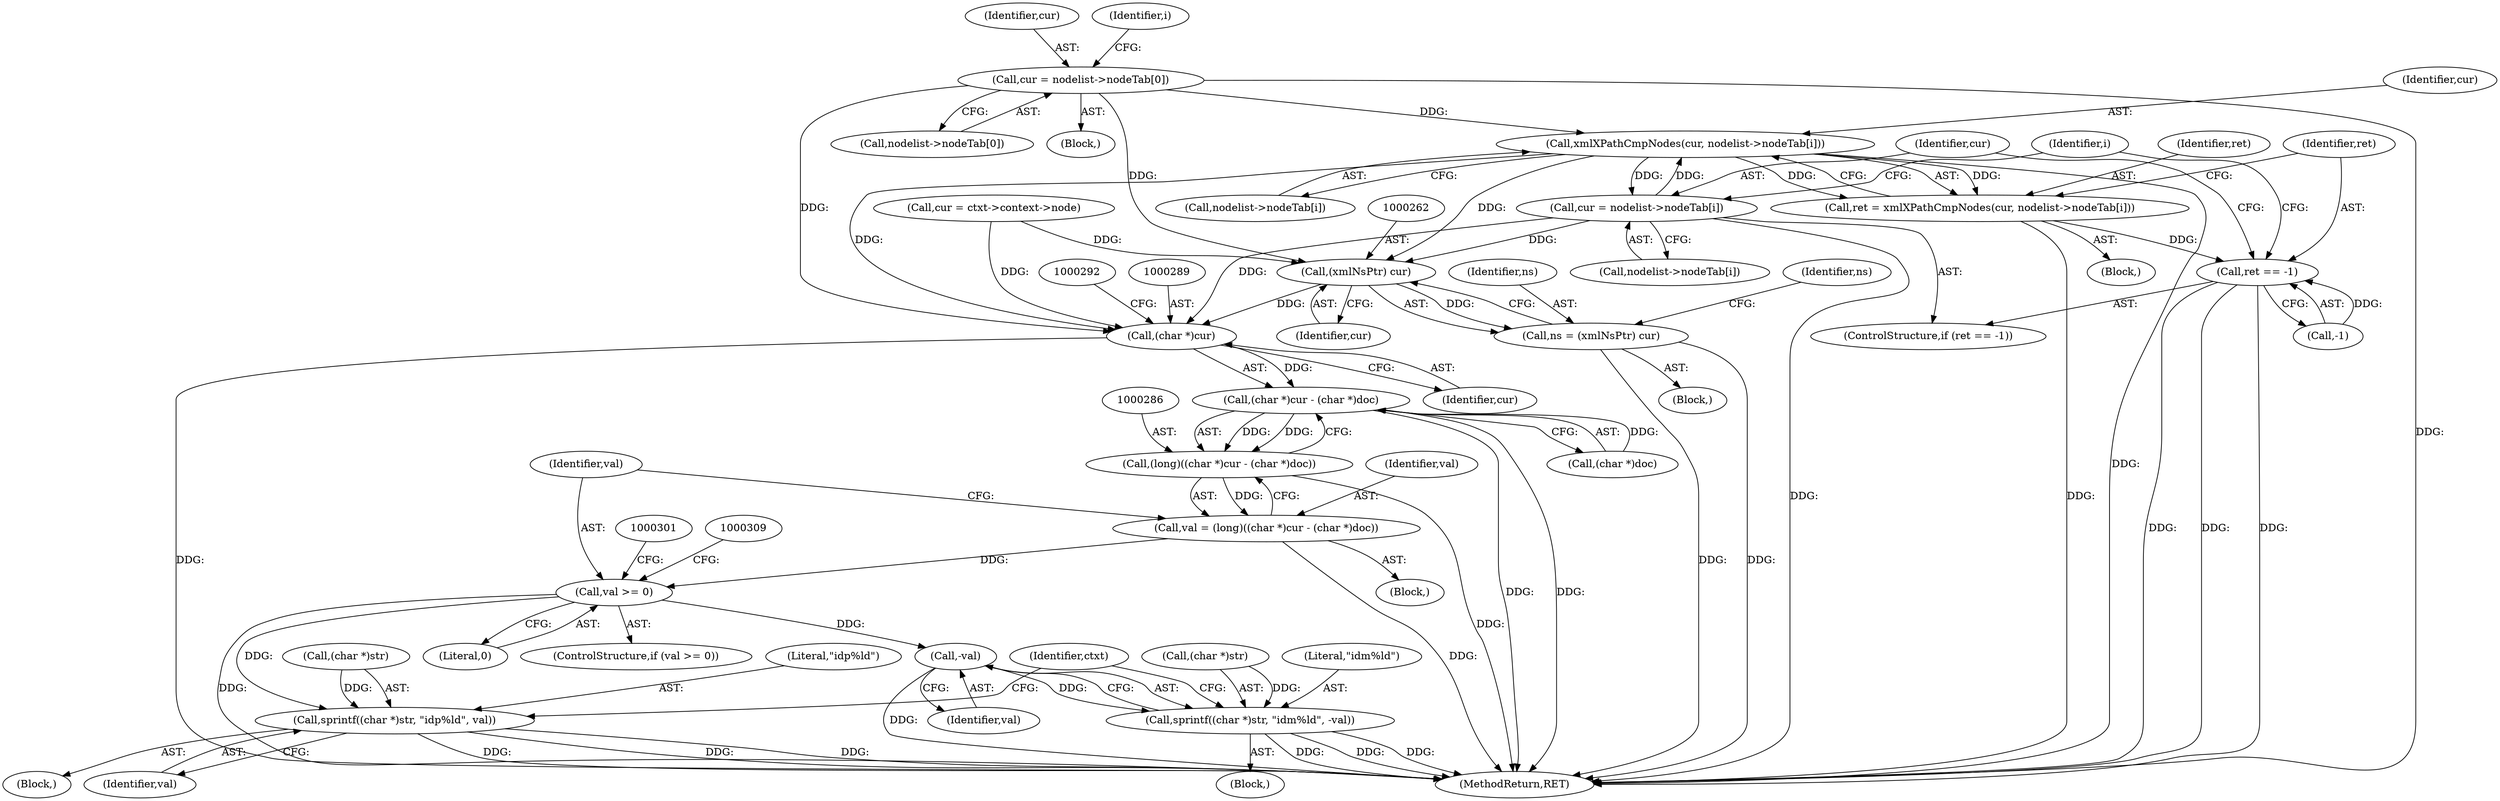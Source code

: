 digraph "0_Chrome_e741149a6b7872a2bf1f2b6cc0a56e836592fb77@array" {
"1000209" [label="(Call,xmlXPathCmpNodes(cur, nodelist->nodeTab[i]))"];
"1000188" [label="(Call,cur = nodelist->nodeTab[0])"];
"1000221" [label="(Call,cur = nodelist->nodeTab[i])"];
"1000209" [label="(Call,xmlXPathCmpNodes(cur, nodelist->nodeTab[i]))"];
"1000207" [label="(Call,ret = xmlXPathCmpNodes(cur, nodelist->nodeTab[i]))"];
"1000217" [label="(Call,ret == -1)"];
"1000261" [label="(Call,(xmlNsPtr) cur)"];
"1000259" [label="(Call,ns = (xmlNsPtr) cur)"];
"1000288" [label="(Call,(char *)cur)"];
"1000287" [label="(Call,(char *)cur - (char *)doc)"];
"1000285" [label="(Call,(long)((char *)cur - (char *)doc))"];
"1000283" [label="(Call,val = (long)((char *)cur - (char *)doc))"];
"1000295" [label="(Call,val >= 0)"];
"1000299" [label="(Call,sprintf((char *)str, \"idp%ld\", val))"];
"1000312" [label="(Call,-val)"];
"1000307" [label="(Call,sprintf((char *)str, \"idm%ld\", -val))"];
"1000290" [label="(Identifier,cur)"];
"1000219" [label="(Call,-1)"];
"1000283" [label="(Call,val = (long)((char *)cur - (char *)doc))"];
"1000300" [label="(Call,(char *)str)"];
"1000311" [label="(Literal,\"idm%ld\")"];
"1000209" [label="(Call,xmlXPathCmpNodes(cur, nodelist->nodeTab[i]))"];
"1000189" [label="(Identifier,cur)"];
"1000285" [label="(Call,(long)((char *)cur - (char *)doc))"];
"1000222" [label="(Identifier,cur)"];
"1000287" [label="(Call,(char *)cur - (char *)doc)"];
"1000257" [label="(Block,)"];
"1000303" [label="(Literal,\"idp%ld\")"];
"1000221" [label="(Call,cur = nodelist->nodeTab[i])"];
"1000315" [label="(Identifier,ctxt)"];
"1000304" [label="(Identifier,val)"];
"1000284" [label="(Identifier,val)"];
"1000296" [label="(Identifier,val)"];
"1000206" [label="(Block,)"];
"1000295" [label="(Call,val >= 0)"];
"1000197" [label="(Identifier,i)"];
"1000306" [label="(Block,)"];
"1000218" [label="(Identifier,ret)"];
"1000318" [label="(MethodReturn,RET)"];
"1000288" [label="(Call,(char *)cur)"];
"1000261" [label="(Call,(xmlNsPtr) cur)"];
"1000299" [label="(Call,sprintf((char *)str, \"idp%ld\", val))"];
"1000297" [label="(Literal,0)"];
"1000294" [label="(ControlStructure,if (val >= 0))"];
"1000190" [label="(Call,nodelist->nodeTab[0])"];
"1000312" [label="(Call,-val)"];
"1000117" [label="(Call,cur = ctxt->context->node)"];
"1000208" [label="(Identifier,ret)"];
"1000223" [label="(Call,nodelist->nodeTab[i])"];
"1000259" [label="(Call,ns = (xmlNsPtr) cur)"];
"1000263" [label="(Identifier,cur)"];
"1000308" [label="(Call,(char *)str)"];
"1000188" [label="(Call,cur = nodelist->nodeTab[0])"];
"1000307" [label="(Call,sprintf((char *)str, \"idm%ld\", -val))"];
"1000267" [label="(Identifier,ns)"];
"1000211" [label="(Call,nodelist->nodeTab[i])"];
"1000298" [label="(Block,)"];
"1000291" [label="(Call,(char *)doc)"];
"1000207" [label="(Call,ret = xmlXPathCmpNodes(cur, nodelist->nodeTab[i]))"];
"1000216" [label="(ControlStructure,if (ret == -1))"];
"1000205" [label="(Identifier,i)"];
"1000260" [label="(Identifier,ns)"];
"1000129" [label="(Block,)"];
"1000104" [label="(Block,)"];
"1000313" [label="(Identifier,val)"];
"1000210" [label="(Identifier,cur)"];
"1000217" [label="(Call,ret == -1)"];
"1000209" -> "1000207"  [label="AST: "];
"1000209" -> "1000211"  [label="CFG: "];
"1000210" -> "1000209"  [label="AST: "];
"1000211" -> "1000209"  [label="AST: "];
"1000207" -> "1000209"  [label="CFG: "];
"1000209" -> "1000318"  [label="DDG: "];
"1000209" -> "1000207"  [label="DDG: "];
"1000209" -> "1000207"  [label="DDG: "];
"1000188" -> "1000209"  [label="DDG: "];
"1000221" -> "1000209"  [label="DDG: "];
"1000209" -> "1000221"  [label="DDG: "];
"1000209" -> "1000261"  [label="DDG: "];
"1000209" -> "1000288"  [label="DDG: "];
"1000188" -> "1000129"  [label="AST: "];
"1000188" -> "1000190"  [label="CFG: "];
"1000189" -> "1000188"  [label="AST: "];
"1000190" -> "1000188"  [label="AST: "];
"1000197" -> "1000188"  [label="CFG: "];
"1000188" -> "1000318"  [label="DDG: "];
"1000188" -> "1000261"  [label="DDG: "];
"1000188" -> "1000288"  [label="DDG: "];
"1000221" -> "1000216"  [label="AST: "];
"1000221" -> "1000223"  [label="CFG: "];
"1000222" -> "1000221"  [label="AST: "];
"1000223" -> "1000221"  [label="AST: "];
"1000205" -> "1000221"  [label="CFG: "];
"1000221" -> "1000318"  [label="DDG: "];
"1000221" -> "1000261"  [label="DDG: "];
"1000221" -> "1000288"  [label="DDG: "];
"1000207" -> "1000206"  [label="AST: "];
"1000208" -> "1000207"  [label="AST: "];
"1000218" -> "1000207"  [label="CFG: "];
"1000207" -> "1000318"  [label="DDG: "];
"1000207" -> "1000217"  [label="DDG: "];
"1000217" -> "1000216"  [label="AST: "];
"1000217" -> "1000219"  [label="CFG: "];
"1000218" -> "1000217"  [label="AST: "];
"1000219" -> "1000217"  [label="AST: "];
"1000222" -> "1000217"  [label="CFG: "];
"1000205" -> "1000217"  [label="CFG: "];
"1000217" -> "1000318"  [label="DDG: "];
"1000217" -> "1000318"  [label="DDG: "];
"1000217" -> "1000318"  [label="DDG: "];
"1000219" -> "1000217"  [label="DDG: "];
"1000261" -> "1000259"  [label="AST: "];
"1000261" -> "1000263"  [label="CFG: "];
"1000262" -> "1000261"  [label="AST: "];
"1000263" -> "1000261"  [label="AST: "];
"1000259" -> "1000261"  [label="CFG: "];
"1000261" -> "1000259"  [label="DDG: "];
"1000117" -> "1000261"  [label="DDG: "];
"1000261" -> "1000288"  [label="DDG: "];
"1000259" -> "1000257"  [label="AST: "];
"1000260" -> "1000259"  [label="AST: "];
"1000267" -> "1000259"  [label="CFG: "];
"1000259" -> "1000318"  [label="DDG: "];
"1000259" -> "1000318"  [label="DDG: "];
"1000288" -> "1000287"  [label="AST: "];
"1000288" -> "1000290"  [label="CFG: "];
"1000289" -> "1000288"  [label="AST: "];
"1000290" -> "1000288"  [label="AST: "];
"1000292" -> "1000288"  [label="CFG: "];
"1000288" -> "1000318"  [label="DDG: "];
"1000288" -> "1000287"  [label="DDG: "];
"1000117" -> "1000288"  [label="DDG: "];
"1000287" -> "1000285"  [label="AST: "];
"1000287" -> "1000291"  [label="CFG: "];
"1000291" -> "1000287"  [label="AST: "];
"1000285" -> "1000287"  [label="CFG: "];
"1000287" -> "1000318"  [label="DDG: "];
"1000287" -> "1000318"  [label="DDG: "];
"1000287" -> "1000285"  [label="DDG: "];
"1000287" -> "1000285"  [label="DDG: "];
"1000291" -> "1000287"  [label="DDG: "];
"1000285" -> "1000283"  [label="AST: "];
"1000286" -> "1000285"  [label="AST: "];
"1000283" -> "1000285"  [label="CFG: "];
"1000285" -> "1000318"  [label="DDG: "];
"1000285" -> "1000283"  [label="DDG: "];
"1000283" -> "1000104"  [label="AST: "];
"1000284" -> "1000283"  [label="AST: "];
"1000296" -> "1000283"  [label="CFG: "];
"1000283" -> "1000318"  [label="DDG: "];
"1000283" -> "1000295"  [label="DDG: "];
"1000295" -> "1000294"  [label="AST: "];
"1000295" -> "1000297"  [label="CFG: "];
"1000296" -> "1000295"  [label="AST: "];
"1000297" -> "1000295"  [label="AST: "];
"1000301" -> "1000295"  [label="CFG: "];
"1000309" -> "1000295"  [label="CFG: "];
"1000295" -> "1000318"  [label="DDG: "];
"1000295" -> "1000299"  [label="DDG: "];
"1000295" -> "1000312"  [label="DDG: "];
"1000299" -> "1000298"  [label="AST: "];
"1000299" -> "1000304"  [label="CFG: "];
"1000300" -> "1000299"  [label="AST: "];
"1000303" -> "1000299"  [label="AST: "];
"1000304" -> "1000299"  [label="AST: "];
"1000315" -> "1000299"  [label="CFG: "];
"1000299" -> "1000318"  [label="DDG: "];
"1000299" -> "1000318"  [label="DDG: "];
"1000299" -> "1000318"  [label="DDG: "];
"1000300" -> "1000299"  [label="DDG: "];
"1000312" -> "1000307"  [label="AST: "];
"1000312" -> "1000313"  [label="CFG: "];
"1000313" -> "1000312"  [label="AST: "];
"1000307" -> "1000312"  [label="CFG: "];
"1000312" -> "1000318"  [label="DDG: "];
"1000312" -> "1000307"  [label="DDG: "];
"1000307" -> "1000306"  [label="AST: "];
"1000308" -> "1000307"  [label="AST: "];
"1000311" -> "1000307"  [label="AST: "];
"1000315" -> "1000307"  [label="CFG: "];
"1000307" -> "1000318"  [label="DDG: "];
"1000307" -> "1000318"  [label="DDG: "];
"1000307" -> "1000318"  [label="DDG: "];
"1000308" -> "1000307"  [label="DDG: "];
}
